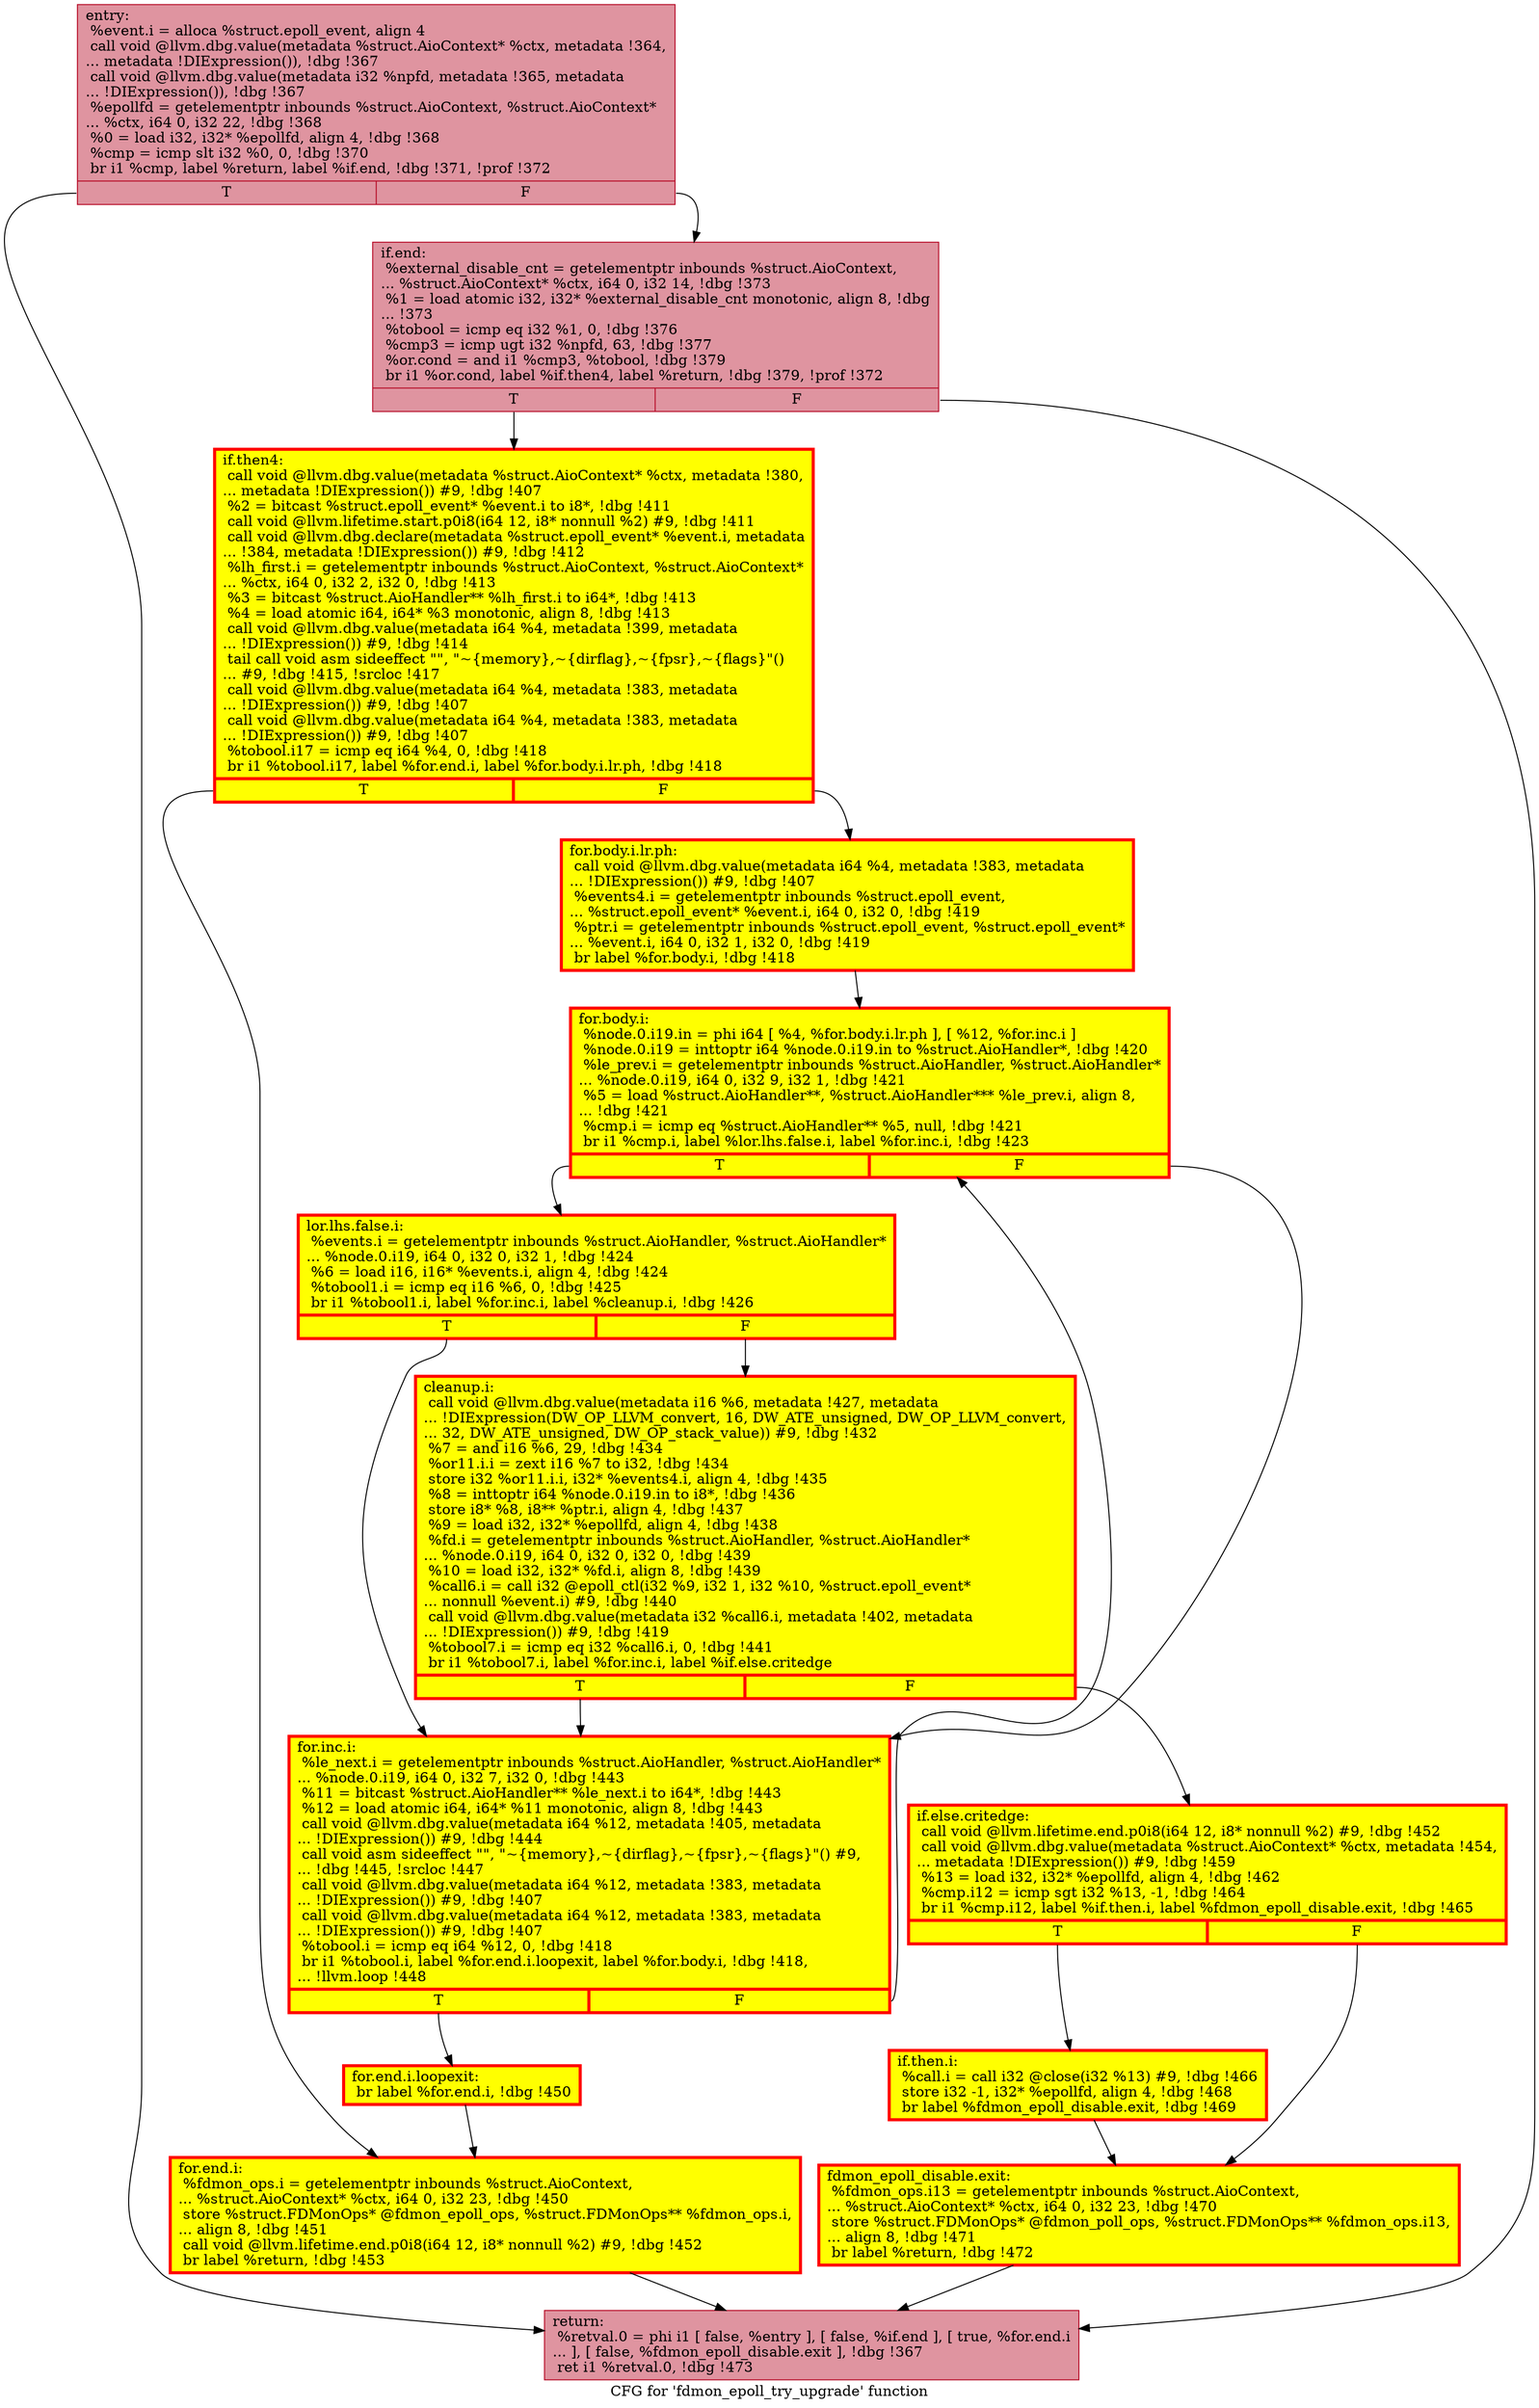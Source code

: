 digraph "CFG for 'fdmon_epoll_try_upgrade' function" {
	label="CFG for 'fdmon_epoll_try_upgrade' function";

	Node0x5639d6053d80 [shape=record,color="#b70d28ff", style=filled, fillcolor="#b70d2870",label="{entry:\l  %event.i = alloca %struct.epoll_event, align 4\l  call void @llvm.dbg.value(metadata %struct.AioContext* %ctx, metadata !364,\l... metadata !DIExpression()), !dbg !367\l  call void @llvm.dbg.value(metadata i32 %npfd, metadata !365, metadata\l... !DIExpression()), !dbg !367\l  %epollfd = getelementptr inbounds %struct.AioContext, %struct.AioContext*\l... %ctx, i64 0, i32 22, !dbg !368\l  %0 = load i32, i32* %epollfd, align 4, !dbg !368\l  %cmp = icmp slt i32 %0, 0, !dbg !370\l  br i1 %cmp, label %return, label %if.end, !dbg !371, !prof !372\l|{<s0>T|<s1>F}}"];
	Node0x5639d6053d80:s0 -> Node0x5639d6053eb0;
	Node0x5639d6053d80:s1 -> Node0x5639d6054780;
	Node0x5639d6054780 [shape=record,color="#b70d28ff", style=filled, fillcolor="#b70d2870",label="{if.end:                                           \l  %external_disable_cnt = getelementptr inbounds %struct.AioContext,\l... %struct.AioContext* %ctx, i64 0, i32 14, !dbg !373\l  %1 = load atomic i32, i32* %external_disable_cnt monotonic, align 8, !dbg\l... !373\l  %tobool = icmp eq i32 %1, 0, !dbg !376\l  %cmp3 = icmp ugt i32 %npfd, 63, !dbg !377\l  %or.cond = and i1 %cmp3, %tobool, !dbg !379\l  br i1 %or.cond, label %if.then4, label %return, !dbg !379, !prof !372\l|{<s0>T|<s1>F}}"];
	Node0x5639d6054780:s0 -> Node0x5639d5e4fe50;
	Node0x5639d6054780:s1 -> Node0x5639d6053eb0;
	Node0x5639d5e4fe50 [shape=record,penwidth=3.0, style="filled", color="red", fillcolor="yellow",label="{if.then4:                                         \l  call void @llvm.dbg.value(metadata %struct.AioContext* %ctx, metadata !380,\l... metadata !DIExpression()) #9, !dbg !407\l  %2 = bitcast %struct.epoll_event* %event.i to i8*, !dbg !411\l  call void @llvm.lifetime.start.p0i8(i64 12, i8* nonnull %2) #9, !dbg !411\l  call void @llvm.dbg.declare(metadata %struct.epoll_event* %event.i, metadata\l... !384, metadata !DIExpression()) #9, !dbg !412\l  %lh_first.i = getelementptr inbounds %struct.AioContext, %struct.AioContext*\l... %ctx, i64 0, i32 2, i32 0, !dbg !413\l  %3 = bitcast %struct.AioHandler** %lh_first.i to i64*, !dbg !413\l  %4 = load atomic i64, i64* %3 monotonic, align 8, !dbg !413\l  call void @llvm.dbg.value(metadata i64 %4, metadata !399, metadata\l... !DIExpression()) #9, !dbg !414\l  tail call void asm sideeffect \"\", \"~\{memory\},~\{dirflag\},~\{fpsr\},~\{flags\}\"()\l... #9, !dbg !415, !srcloc !417\l  call void @llvm.dbg.value(metadata i64 %4, metadata !383, metadata\l... !DIExpression()) #9, !dbg !407\l  call void @llvm.dbg.value(metadata i64 %4, metadata !383, metadata\l... !DIExpression()) #9, !dbg !407\l  %tobool.i17 = icmp eq i64 %4, 0, !dbg !418\l  br i1 %tobool.i17, label %for.end.i, label %for.body.i.lr.ph, !dbg !418\l|{<s0>T|<s1>F}}"];
	Node0x5639d5e4fe50:s0 -> Node0x5639d6168df0;
	Node0x5639d5e4fe50:s1 -> Node0x5639d60439e0;
	Node0x5639d60439e0 [shape=record,penwidth=3.0, style="filled", color="red", fillcolor="yellow",label="{for.body.i.lr.ph:                                 \l  call void @llvm.dbg.value(metadata i64 %4, metadata !383, metadata\l... !DIExpression()) #9, !dbg !407\l  %events4.i = getelementptr inbounds %struct.epoll_event,\l... %struct.epoll_event* %event.i, i64 0, i32 0, !dbg !419\l  %ptr.i = getelementptr inbounds %struct.epoll_event, %struct.epoll_event*\l... %event.i, i64 0, i32 1, i32 0, !dbg !419\l  br label %for.body.i, !dbg !418\l}"];
	Node0x5639d60439e0 -> Node0x5639d60911e0;
	Node0x5639d60911e0 [shape=record,penwidth=3.0, style="filled", color="red", fillcolor="yellow",label="{for.body.i:                                       \l  %node.0.i19.in = phi i64 [ %4, %for.body.i.lr.ph ], [ %12, %for.inc.i ]\l  %node.0.i19 = inttoptr i64 %node.0.i19.in to %struct.AioHandler*, !dbg !420\l  %le_prev.i = getelementptr inbounds %struct.AioHandler, %struct.AioHandler*\l... %node.0.i19, i64 0, i32 9, i32 1, !dbg !421\l  %5 = load %struct.AioHandler**, %struct.AioHandler*** %le_prev.i, align 8,\l... !dbg !421\l  %cmp.i = icmp eq %struct.AioHandler** %5, null, !dbg !421\l  br i1 %cmp.i, label %lor.lhs.false.i, label %for.inc.i, !dbg !423\l|{<s0>T|<s1>F}}"];
	Node0x5639d60911e0:s0 -> Node0x5639d615b270;
	Node0x5639d60911e0:s1 -> Node0x5639d608cd70;
	Node0x5639d615b270 [shape=record,penwidth=3.0, style="filled", color="red", fillcolor="yellow",label="{lor.lhs.false.i:                                  \l  %events.i = getelementptr inbounds %struct.AioHandler, %struct.AioHandler*\l... %node.0.i19, i64 0, i32 0, i32 1, !dbg !424\l  %6 = load i16, i16* %events.i, align 4, !dbg !424\l  %tobool1.i = icmp eq i16 %6, 0, !dbg !425\l  br i1 %tobool1.i, label %for.inc.i, label %cleanup.i, !dbg !426\l|{<s0>T|<s1>F}}"];
	Node0x5639d615b270:s0 -> Node0x5639d608cd70;
	Node0x5639d615b270:s1 -> Node0x5639d60901c0;
	Node0x5639d60901c0 [shape=record,penwidth=3.0, style="filled", color="red", fillcolor="yellow",label="{cleanup.i:                                        \l  call void @llvm.dbg.value(metadata i16 %6, metadata !427, metadata\l... !DIExpression(DW_OP_LLVM_convert, 16, DW_ATE_unsigned, DW_OP_LLVM_convert,\l... 32, DW_ATE_unsigned, DW_OP_stack_value)) #9, !dbg !432\l  %7 = and i16 %6, 29, !dbg !434\l  %or11.i.i = zext i16 %7 to i32, !dbg !434\l  store i32 %or11.i.i, i32* %events4.i, align 4, !dbg !435\l  %8 = inttoptr i64 %node.0.i19.in to i8*, !dbg !436\l  store i8* %8, i8** %ptr.i, align 4, !dbg !437\l  %9 = load i32, i32* %epollfd, align 4, !dbg !438\l  %fd.i = getelementptr inbounds %struct.AioHandler, %struct.AioHandler*\l... %node.0.i19, i64 0, i32 0, i32 0, !dbg !439\l  %10 = load i32, i32* %fd.i, align 8, !dbg !439\l  %call6.i = call i32 @epoll_ctl(i32 %9, i32 1, i32 %10, %struct.epoll_event*\l... nonnull %event.i) #9, !dbg !440\l  call void @llvm.dbg.value(metadata i32 %call6.i, metadata !402, metadata\l... !DIExpression()) #9, !dbg !419\l  %tobool7.i = icmp eq i32 %call6.i, 0, !dbg !441\l  br i1 %tobool7.i, label %for.inc.i, label %if.else.critedge\l|{<s0>T|<s1>F}}"];
	Node0x5639d60901c0:s0 -> Node0x5639d608cd70;
	Node0x5639d60901c0:s1 -> Node0x5639d608bf40;
	Node0x5639d608cd70 [shape=record,penwidth=3.0, style="filled", color="red", fillcolor="yellow",label="{for.inc.i:                                        \l  %le_next.i = getelementptr inbounds %struct.AioHandler, %struct.AioHandler*\l... %node.0.i19, i64 0, i32 7, i32 0, !dbg !443\l  %11 = bitcast %struct.AioHandler** %le_next.i to i64*, !dbg !443\l  %12 = load atomic i64, i64* %11 monotonic, align 8, !dbg !443\l  call void @llvm.dbg.value(metadata i64 %12, metadata !405, metadata\l... !DIExpression()) #9, !dbg !444\l  call void asm sideeffect \"\", \"~\{memory\},~\{dirflag\},~\{fpsr\},~\{flags\}\"() #9,\l... !dbg !445, !srcloc !447\l  call void @llvm.dbg.value(metadata i64 %12, metadata !383, metadata\l... !DIExpression()) #9, !dbg !407\l  call void @llvm.dbg.value(metadata i64 %12, metadata !383, metadata\l... !DIExpression()) #9, !dbg !407\l  %tobool.i = icmp eq i64 %12, 0, !dbg !418\l  br i1 %tobool.i, label %for.end.i.loopexit, label %for.body.i, !dbg !418,\l... !llvm.loop !448\l|{<s0>T|<s1>F}}"];
	Node0x5639d608cd70:s0 -> Node0x5639d6182640;
	Node0x5639d608cd70:s1 -> Node0x5639d60911e0;
	Node0x5639d6182640 [shape=record,penwidth=3.0, style="filled", color="red", fillcolor="yellow",label="{for.end.i.loopexit:                               \l  br label %for.end.i, !dbg !450\l}"];
	Node0x5639d6182640 -> Node0x5639d6168df0;
	Node0x5639d6168df0 [shape=record,penwidth=3.0, style="filled", color="red", fillcolor="yellow",label="{for.end.i:                                        \l  %fdmon_ops.i = getelementptr inbounds %struct.AioContext,\l... %struct.AioContext* %ctx, i64 0, i32 23, !dbg !450\l  store %struct.FDMonOps* @fdmon_epoll_ops, %struct.FDMonOps** %fdmon_ops.i,\l... align 8, !dbg !451\l  call void @llvm.lifetime.end.p0i8(i64 12, i8* nonnull %2) #9, !dbg !452\l  br label %return, !dbg !453\l}"];
	Node0x5639d6168df0 -> Node0x5639d6053eb0;
	Node0x5639d608bf40 [shape=record,penwidth=3.0, style="filled", color="red", fillcolor="yellow",label="{if.else.critedge:                                 \l  call void @llvm.lifetime.end.p0i8(i64 12, i8* nonnull %2) #9, !dbg !452\l  call void @llvm.dbg.value(metadata %struct.AioContext* %ctx, metadata !454,\l... metadata !DIExpression()) #9, !dbg !459\l  %13 = load i32, i32* %epollfd, align 4, !dbg !462\l  %cmp.i12 = icmp sgt i32 %13, -1, !dbg !464\l  br i1 %cmp.i12, label %if.then.i, label %fdmon_epoll_disable.exit, !dbg !465\l|{<s0>T|<s1>F}}"];
	Node0x5639d608bf40:s0 -> Node0x5639d6056190;
	Node0x5639d608bf40:s1 -> Node0x5639d614d790;
	Node0x5639d6056190 [shape=record,penwidth=3.0, style="filled", color="red", fillcolor="yellow",label="{if.then.i:                                        \l  %call.i = call i32 @close(i32 %13) #9, !dbg !466\l  store i32 -1, i32* %epollfd, align 4, !dbg !468\l  br label %fdmon_epoll_disable.exit, !dbg !469\l}"];
	Node0x5639d6056190 -> Node0x5639d614d790;
	Node0x5639d614d790 [shape=record,penwidth=3.0, style="filled", color="red", fillcolor="yellow",label="{fdmon_epoll_disable.exit:                         \l  %fdmon_ops.i13 = getelementptr inbounds %struct.AioContext,\l... %struct.AioContext* %ctx, i64 0, i32 23, !dbg !470\l  store %struct.FDMonOps* @fdmon_poll_ops, %struct.FDMonOps** %fdmon_ops.i13,\l... align 8, !dbg !471\l  br label %return, !dbg !472\l}"];
	Node0x5639d614d790 -> Node0x5639d6053eb0;
	Node0x5639d6053eb0 [shape=record,color="#b70d28ff", style=filled, fillcolor="#b70d2870",label="{return:                                           \l  %retval.0 = phi i1 [ false, %entry ], [ false, %if.end ], [ true, %for.end.i\l... ], [ false, %fdmon_epoll_disable.exit ], !dbg !367\l  ret i1 %retval.0, !dbg !473\l}"];
}
